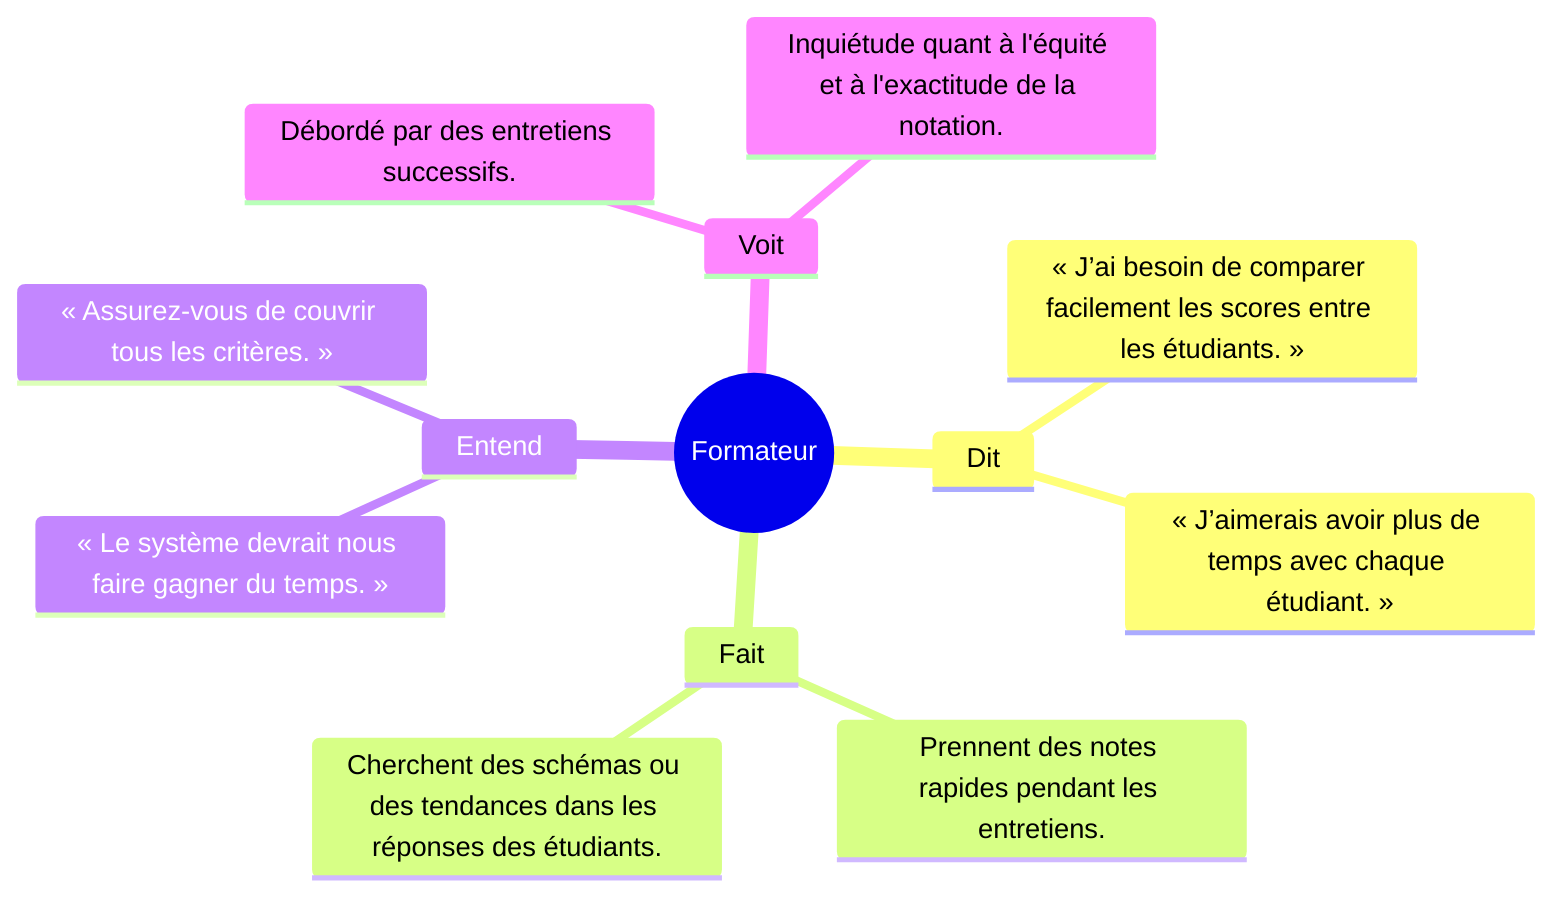 mindmap
  root((Formateur))
    Dit
      « J’ai besoin de comparer facilement les scores entre les étudiants. »
      « J’aimerais avoir plus de temps avec chaque étudiant. »
    Fait
      Prennent des notes rapides pendant les entretiens.
      Cherchent des schémas ou des tendances dans les réponses des étudiants.
    Entend
      « Le système devrait nous faire gagner du temps. »
      « Assurez-vous de couvrir tous les critères. »
    Voit
      Débordé par des entretiens successifs.
      Inquiétude quant à l'équité et à l'exactitude de la notation.